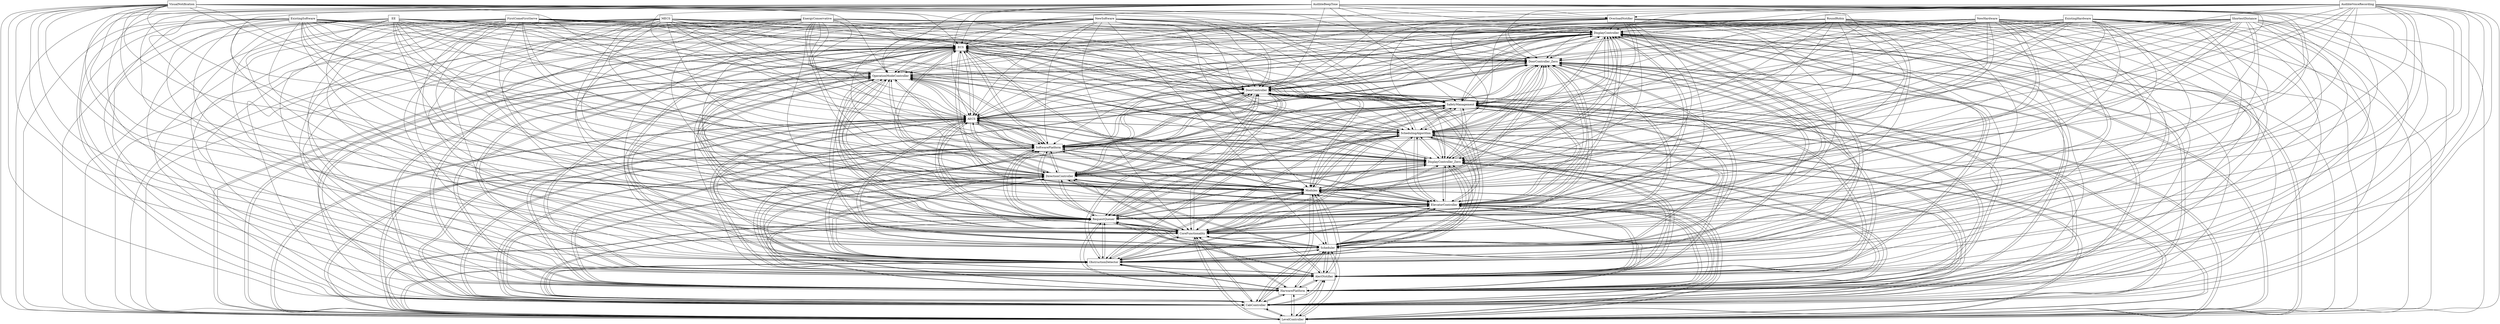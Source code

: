 digraph{
graph [rankdir=TB];
node [shape=box];
edge [arrowhead=normal];
0[label="DisplayController",]
1[label="VisualNotification",]
2[label="AudibleBeepTone",]
3[label="ECS",]
4[label="LevelController",]
5[label="CabController",]
6[label="HarwarePlatform",]
7[label="NewSoftware",]
8[label="AlertNotifier",]
9[label="ObstructionDetector",]
10[label="NewHardware",]
11[label="Scheduler",]
12[label="CoreFunctionality",]
13[label="AudibleVoiceRecording",]
14[label="RequestQueuer",]
15[label="ElevatorController",]
16[label="RoundRobin",]
17[label="OverloadNotifier",]
18[label="Modules",]
19[label="ExistingSoftware",]
20[label="ExistingHardware",]
21[label="FirstComeFirstServe",]
22[label="DirectionController",]
23[label="DisplayController_Zero",]
24[label="MECS",]
25[label="SoftwarePlatform",]
26[label="SchedulingAlgorithm",]
27[label="AECS",]
28[label="SafetyManagement",]
29[label="DoorController",]
30[label="EnergyConservative",]
31[label="OperationModeController",]
32[label="EE",]
33[label="ShortestDistance",]
34[label="DoorController_Zero",]
0->3[label="",]
0->4[label="",]
0->5[label="",]
0->6[label="",]
0->8[label="",]
0->9[label="",]
0->11[label="",]
0->12[label="",]
0->14[label="",]
0->15[label="",]
0->18[label="",]
0->22[label="",]
0->23[label="",]
0->25[label="",]
0->26[label="",]
0->27[label="",]
0->28[label="",]
0->29[label="",]
0->31[label="",]
0->34[label="",]
1->0[label="",]
1->3[label="",]
1->4[label="",]
1->5[label="",]
1->6[label="",]
1->8[label="",]
1->9[label="",]
1->11[label="",]
1->12[label="",]
1->14[label="",]
1->15[label="",]
1->17[label="",]
1->18[label="",]
1->22[label="",]
1->23[label="",]
1->25[label="",]
1->26[label="",]
1->27[label="",]
1->28[label="",]
1->29[label="",]
1->31[label="",]
1->34[label="",]
2->0[label="",]
2->3[label="",]
2->4[label="",]
2->5[label="",]
2->6[label="",]
2->8[label="",]
2->9[label="",]
2->11[label="",]
2->12[label="",]
2->14[label="",]
2->15[label="",]
2->17[label="",]
2->18[label="",]
2->22[label="",]
2->23[label="",]
2->25[label="",]
2->26[label="",]
2->27[label="",]
2->28[label="",]
2->29[label="",]
2->31[label="",]
2->34[label="",]
3->0[label="",]
3->4[label="",]
3->5[label="",]
3->6[label="",]
3->8[label="",]
3->9[label="",]
3->11[label="",]
3->12[label="",]
3->14[label="",]
3->15[label="",]
3->18[label="",]
3->22[label="",]
3->23[label="",]
3->25[label="",]
3->26[label="",]
3->27[label="",]
3->28[label="",]
3->29[label="",]
3->31[label="",]
3->34[label="",]
4->0[label="",]
4->3[label="",]
4->5[label="",]
4->6[label="",]
4->8[label="",]
4->9[label="",]
4->11[label="",]
4->12[label="",]
4->14[label="",]
4->15[label="",]
4->18[label="",]
4->22[label="",]
4->23[label="",]
4->25[label="",]
4->26[label="",]
4->27[label="",]
4->28[label="",]
4->29[label="",]
4->31[label="",]
4->34[label="",]
5->0[label="",]
5->3[label="",]
5->4[label="",]
5->6[label="",]
5->8[label="",]
5->9[label="",]
5->11[label="",]
5->12[label="",]
5->14[label="",]
5->15[label="",]
5->18[label="",]
5->22[label="",]
5->23[label="",]
5->25[label="",]
5->26[label="",]
5->27[label="",]
5->28[label="",]
5->29[label="",]
5->31[label="",]
5->34[label="",]
6->0[label="",]
6->3[label="",]
6->4[label="",]
6->5[label="",]
6->8[label="",]
6->9[label="",]
6->11[label="",]
6->12[label="",]
6->14[label="",]
6->15[label="",]
6->18[label="",]
6->22[label="",]
6->23[label="",]
6->25[label="",]
6->26[label="",]
6->27[label="",]
6->28[label="",]
6->29[label="",]
6->31[label="",]
6->34[label="",]
7->0[label="",]
7->3[label="",]
7->4[label="",]
7->5[label="",]
7->6[label="",]
7->8[label="",]
7->9[label="",]
7->11[label="",]
7->12[label="",]
7->14[label="",]
7->15[label="",]
7->18[label="",]
7->22[label="",]
7->23[label="",]
7->25[label="",]
7->26[label="",]
7->27[label="",]
7->28[label="",]
7->29[label="",]
7->31[label="",]
7->34[label="",]
8->0[label="",]
8->3[label="",]
8->4[label="",]
8->5[label="",]
8->6[label="",]
8->9[label="",]
8->11[label="",]
8->12[label="",]
8->14[label="",]
8->15[label="",]
8->18[label="",]
8->22[label="",]
8->23[label="",]
8->25[label="",]
8->26[label="",]
8->27[label="",]
8->28[label="",]
8->29[label="",]
8->31[label="",]
8->34[label="",]
9->0[label="",]
9->3[label="",]
9->4[label="",]
9->5[label="",]
9->6[label="",]
9->8[label="",]
9->11[label="",]
9->12[label="",]
9->14[label="",]
9->15[label="",]
9->18[label="",]
9->22[label="",]
9->23[label="",]
9->25[label="",]
9->26[label="",]
9->27[label="",]
9->28[label="",]
9->29[label="",]
9->31[label="",]
9->34[label="",]
10->0[label="",]
10->3[label="",]
10->4[label="",]
10->5[label="",]
10->6[label="",]
10->8[label="",]
10->9[label="",]
10->11[label="",]
10->12[label="",]
10->14[label="",]
10->15[label="",]
10->18[label="",]
10->22[label="",]
10->23[label="",]
10->25[label="",]
10->26[label="",]
10->27[label="",]
10->28[label="",]
10->29[label="",]
10->31[label="",]
10->34[label="",]
11->0[label="",]
11->3[label="",]
11->4[label="",]
11->5[label="",]
11->6[label="",]
11->8[label="",]
11->9[label="",]
11->12[label="",]
11->14[label="",]
11->15[label="",]
11->18[label="",]
11->22[label="",]
11->23[label="",]
11->25[label="",]
11->26[label="",]
11->27[label="",]
11->28[label="",]
11->29[label="",]
11->31[label="",]
11->34[label="",]
12->0[label="",]
12->3[label="",]
12->4[label="",]
12->5[label="",]
12->6[label="",]
12->8[label="",]
12->9[label="",]
12->11[label="",]
12->14[label="",]
12->15[label="",]
12->18[label="",]
12->22[label="",]
12->23[label="",]
12->25[label="",]
12->26[label="",]
12->27[label="",]
12->28[label="",]
12->29[label="",]
12->31[label="",]
12->34[label="",]
13->0[label="",]
13->3[label="",]
13->4[label="",]
13->5[label="",]
13->6[label="",]
13->8[label="",]
13->9[label="",]
13->11[label="",]
13->12[label="",]
13->14[label="",]
13->15[label="",]
13->17[label="",]
13->18[label="",]
13->22[label="",]
13->23[label="",]
13->25[label="",]
13->26[label="",]
13->27[label="",]
13->28[label="",]
13->29[label="",]
13->31[label="",]
13->34[label="",]
14->0[label="",]
14->3[label="",]
14->4[label="",]
14->5[label="",]
14->6[label="",]
14->8[label="",]
14->9[label="",]
14->11[label="",]
14->12[label="",]
14->15[label="",]
14->18[label="",]
14->22[label="",]
14->23[label="",]
14->25[label="",]
14->26[label="",]
14->27[label="",]
14->28[label="",]
14->29[label="",]
14->31[label="",]
14->34[label="",]
15->0[label="",]
15->3[label="",]
15->4[label="",]
15->5[label="",]
15->6[label="",]
15->8[label="",]
15->9[label="",]
15->11[label="",]
15->12[label="",]
15->14[label="",]
15->18[label="",]
15->22[label="",]
15->23[label="",]
15->25[label="",]
15->26[label="",]
15->27[label="",]
15->28[label="",]
15->29[label="",]
15->31[label="",]
15->34[label="",]
16->0[label="",]
16->3[label="",]
16->4[label="",]
16->5[label="",]
16->6[label="",]
16->8[label="",]
16->9[label="",]
16->11[label="",]
16->12[label="",]
16->14[label="",]
16->15[label="",]
16->18[label="",]
16->22[label="",]
16->23[label="",]
16->25[label="",]
16->26[label="",]
16->27[label="",]
16->28[label="",]
16->29[label="",]
16->31[label="",]
16->34[label="",]
17->0[label="",]
17->3[label="",]
17->4[label="",]
17->5[label="",]
17->6[label="",]
17->8[label="",]
17->9[label="",]
17->11[label="",]
17->12[label="",]
17->14[label="",]
17->15[label="",]
17->18[label="",]
17->22[label="",]
17->23[label="",]
17->25[label="",]
17->26[label="",]
17->27[label="",]
17->28[label="",]
17->29[label="",]
17->31[label="",]
17->34[label="",]
18->0[label="",]
18->3[label="",]
18->4[label="",]
18->5[label="",]
18->6[label="",]
18->8[label="",]
18->9[label="",]
18->11[label="",]
18->12[label="",]
18->14[label="",]
18->15[label="",]
18->22[label="",]
18->23[label="",]
18->25[label="",]
18->26[label="",]
18->27[label="",]
18->28[label="",]
18->29[label="",]
18->31[label="",]
18->34[label="",]
19->0[label="",]
19->3[label="",]
19->4[label="",]
19->5[label="",]
19->6[label="",]
19->8[label="",]
19->9[label="",]
19->11[label="",]
19->12[label="",]
19->14[label="",]
19->15[label="",]
19->18[label="",]
19->22[label="",]
19->23[label="",]
19->25[label="",]
19->26[label="",]
19->27[label="",]
19->28[label="",]
19->29[label="",]
19->31[label="",]
19->34[label="",]
20->0[label="",]
20->3[label="",]
20->4[label="",]
20->5[label="",]
20->6[label="",]
20->8[label="",]
20->9[label="",]
20->11[label="",]
20->12[label="",]
20->14[label="",]
20->15[label="",]
20->18[label="",]
20->22[label="",]
20->23[label="",]
20->25[label="",]
20->26[label="",]
20->27[label="",]
20->28[label="",]
20->29[label="",]
20->31[label="",]
20->34[label="",]
21->0[label="",]
21->3[label="",]
21->4[label="",]
21->5[label="",]
21->6[label="",]
21->8[label="",]
21->9[label="",]
21->11[label="",]
21->12[label="",]
21->14[label="",]
21->15[label="",]
21->18[label="",]
21->22[label="",]
21->23[label="",]
21->25[label="",]
21->26[label="",]
21->27[label="",]
21->28[label="",]
21->29[label="",]
21->31[label="",]
21->34[label="",]
22->0[label="",]
22->3[label="",]
22->4[label="",]
22->5[label="",]
22->6[label="",]
22->8[label="",]
22->9[label="",]
22->11[label="",]
22->12[label="",]
22->14[label="",]
22->15[label="",]
22->18[label="",]
22->23[label="",]
22->25[label="",]
22->26[label="",]
22->27[label="",]
22->28[label="",]
22->29[label="",]
22->31[label="",]
22->34[label="",]
23->0[label="",]
23->3[label="",]
23->4[label="",]
23->5[label="",]
23->6[label="",]
23->8[label="",]
23->9[label="",]
23->11[label="",]
23->12[label="",]
23->14[label="",]
23->15[label="",]
23->18[label="",]
23->22[label="",]
23->25[label="",]
23->26[label="",]
23->27[label="",]
23->28[label="",]
23->29[label="",]
23->31[label="",]
23->34[label="",]
24->0[label="",]
24->3[label="",]
24->4[label="",]
24->5[label="",]
24->6[label="",]
24->8[label="",]
24->9[label="",]
24->11[label="",]
24->12[label="",]
24->14[label="",]
24->15[label="",]
24->18[label="",]
24->22[label="",]
24->23[label="",]
24->25[label="",]
24->26[label="",]
24->27[label="",]
24->28[label="",]
24->29[label="",]
24->31[label="",]
24->34[label="",]
25->0[label="",]
25->3[label="",]
25->4[label="",]
25->5[label="",]
25->6[label="",]
25->8[label="",]
25->9[label="",]
25->11[label="",]
25->12[label="",]
25->14[label="",]
25->15[label="",]
25->18[label="",]
25->22[label="",]
25->23[label="",]
25->26[label="",]
25->27[label="",]
25->28[label="",]
25->29[label="",]
25->31[label="",]
25->34[label="",]
26->0[label="",]
26->3[label="",]
26->4[label="",]
26->5[label="",]
26->6[label="",]
26->8[label="",]
26->9[label="",]
26->11[label="",]
26->12[label="",]
26->14[label="",]
26->15[label="",]
26->18[label="",]
26->22[label="",]
26->23[label="",]
26->25[label="",]
26->27[label="",]
26->28[label="",]
26->29[label="",]
26->31[label="",]
26->34[label="",]
27->0[label="",]
27->3[label="",]
27->4[label="",]
27->5[label="",]
27->6[label="",]
27->8[label="",]
27->9[label="",]
27->11[label="",]
27->12[label="",]
27->14[label="",]
27->15[label="",]
27->18[label="",]
27->22[label="",]
27->23[label="",]
27->25[label="",]
27->26[label="",]
27->28[label="",]
27->29[label="",]
27->31[label="",]
27->34[label="",]
28->0[label="",]
28->3[label="",]
28->4[label="",]
28->5[label="",]
28->6[label="",]
28->8[label="",]
28->9[label="",]
28->11[label="",]
28->12[label="",]
28->14[label="",]
28->15[label="",]
28->18[label="",]
28->22[label="",]
28->23[label="",]
28->25[label="",]
28->26[label="",]
28->27[label="",]
28->29[label="",]
28->31[label="",]
28->34[label="",]
29->0[label="",]
29->3[label="",]
29->4[label="",]
29->5[label="",]
29->6[label="",]
29->8[label="",]
29->9[label="",]
29->11[label="",]
29->12[label="",]
29->14[label="",]
29->15[label="",]
29->18[label="",]
29->22[label="",]
29->23[label="",]
29->25[label="",]
29->26[label="",]
29->27[label="",]
29->28[label="",]
29->31[label="",]
29->34[label="",]
30->0[label="",]
30->3[label="",]
30->4[label="",]
30->5[label="",]
30->6[label="",]
30->8[label="",]
30->9[label="",]
30->11[label="",]
30->12[label="",]
30->14[label="",]
30->15[label="",]
30->18[label="",]
30->22[label="",]
30->23[label="",]
30->25[label="",]
30->26[label="",]
30->27[label="",]
30->28[label="",]
30->29[label="",]
30->31[label="",]
30->34[label="",]
31->0[label="",]
31->3[label="",]
31->4[label="",]
31->5[label="",]
31->6[label="",]
31->8[label="",]
31->9[label="",]
31->11[label="",]
31->12[label="",]
31->14[label="",]
31->15[label="",]
31->18[label="",]
31->22[label="",]
31->23[label="",]
31->25[label="",]
31->26[label="",]
31->27[label="",]
31->28[label="",]
31->29[label="",]
31->34[label="",]
32->0[label="",]
32->3[label="",]
32->4[label="",]
32->5[label="",]
32->6[label="",]
32->8[label="",]
32->9[label="",]
32->11[label="",]
32->12[label="",]
32->14[label="",]
32->15[label="",]
32->18[label="",]
32->22[label="",]
32->23[label="",]
32->25[label="",]
32->26[label="",]
32->27[label="",]
32->28[label="",]
32->29[label="",]
32->31[label="",]
32->34[label="",]
33->0[label="",]
33->3[label="",]
33->4[label="",]
33->5[label="",]
33->6[label="",]
33->8[label="",]
33->9[label="",]
33->11[label="",]
33->12[label="",]
33->14[label="",]
33->15[label="",]
33->18[label="",]
33->22[label="",]
33->23[label="",]
33->25[label="",]
33->26[label="",]
33->27[label="",]
33->28[label="",]
33->29[label="",]
33->31[label="",]
33->34[label="",]
34->0[label="",]
34->3[label="",]
34->4[label="",]
34->5[label="",]
34->6[label="",]
34->8[label="",]
34->9[label="",]
34->11[label="",]
34->12[label="",]
34->14[label="",]
34->15[label="",]
34->18[label="",]
34->22[label="",]
34->23[label="",]
34->25[label="",]
34->26[label="",]
34->27[label="",]
34->28[label="",]
34->29[label="",]
34->31[label="",]
}
